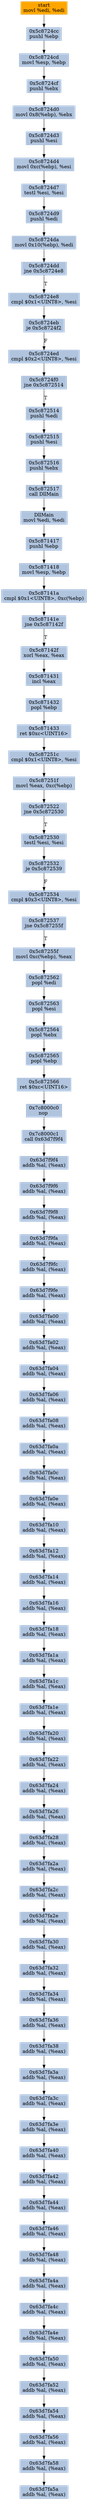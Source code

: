 digraph G {
node[shape=rectangle,style=filled,fillcolor=lightsteelblue,color=lightsteelblue]
bgcolor="transparent"
a0x5c8724camovl_edi_edi[label="start\nmovl %edi, %edi",color="lightgrey",fillcolor="orange"];
a0x5c8724ccpushl_ebp[label="0x5c8724cc\npushl %ebp"];
a0x5c8724cdmovl_esp_ebp[label="0x5c8724cd\nmovl %esp, %ebp"];
a0x5c8724cfpushl_ebx[label="0x5c8724cf\npushl %ebx"];
a0x5c8724d0movl_0x8ebp__ebx[label="0x5c8724d0\nmovl 0x8(%ebp), %ebx"];
a0x5c8724d3pushl_esi[label="0x5c8724d3\npushl %esi"];
a0x5c8724d4movl_0xcebp__esi[label="0x5c8724d4\nmovl 0xc(%ebp), %esi"];
a0x5c8724d7testl_esi_esi[label="0x5c8724d7\ntestl %esi, %esi"];
a0x5c8724d9pushl_edi[label="0x5c8724d9\npushl %edi"];
a0x5c8724damovl_0x10ebp__edi[label="0x5c8724da\nmovl 0x10(%ebp), %edi"];
a0x5c8724ddjne_0x5c8724e8[label="0x5c8724dd\njne 0x5c8724e8"];
a0x5c8724e8cmpl_0x1UINT8_esi[label="0x5c8724e8\ncmpl $0x1<UINT8>, %esi"];
a0x5c8724ebje_0x5c8724f2[label="0x5c8724eb\nje 0x5c8724f2"];
a0x5c8724edcmpl_0x2UINT8_esi[label="0x5c8724ed\ncmpl $0x2<UINT8>, %esi"];
a0x5c8724f0jne_0x5c872514[label="0x5c8724f0\njne 0x5c872514"];
a0x5c872514pushl_edi[label="0x5c872514\npushl %edi"];
a0x5c872515pushl_esi[label="0x5c872515\npushl %esi"];
a0x5c872516pushl_ebx[label="0x5c872516\npushl %ebx"];
a0x5c872517call_DllMain[label="0x5c872517\ncall DllMain"];
a0x5c871415movl_edi_edi[label="DllMain\nmovl %edi, %edi"];
a0x5c871417pushl_ebp[label="0x5c871417\npushl %ebp"];
a0x5c871418movl_esp_ebp[label="0x5c871418\nmovl %esp, %ebp"];
a0x5c87141acmpl_0x1UINT8_0xcebp_[label="0x5c87141a\ncmpl $0x1<UINT8>, 0xc(%ebp)"];
a0x5c87141ejne_0x5c87142f[label="0x5c87141e\njne 0x5c87142f"];
a0x5c87142fxorl_eax_eax[label="0x5c87142f\nxorl %eax, %eax"];
a0x5c871431incl_eax[label="0x5c871431\nincl %eax"];
a0x5c871432popl_ebp[label="0x5c871432\npopl %ebp"];
a0x5c871433ret_0xcUINT16[label="0x5c871433\nret $0xc<UINT16>"];
a0x5c87251ccmpl_0x1UINT8_esi[label="0x5c87251c\ncmpl $0x1<UINT8>, %esi"];
a0x5c87251fmovl_eax_0xcebp_[label="0x5c87251f\nmovl %eax, 0xc(%ebp)"];
a0x5c872522jne_0x5c872530[label="0x5c872522\njne 0x5c872530"];
a0x5c872530testl_esi_esi[label="0x5c872530\ntestl %esi, %esi"];
a0x5c872532je_0x5c872539[label="0x5c872532\nje 0x5c872539"];
a0x5c872534cmpl_0x3UINT8_esi[label="0x5c872534\ncmpl $0x3<UINT8>, %esi"];
a0x5c872537jne_0x5c87255f[label="0x5c872537\njne 0x5c87255f"];
a0x5c87255fmovl_0xcebp__eax[label="0x5c87255f\nmovl 0xc(%ebp), %eax"];
a0x5c872562popl_edi[label="0x5c872562\npopl %edi"];
a0x5c872563popl_esi[label="0x5c872563\npopl %esi"];
a0x5c872564popl_ebx[label="0x5c872564\npopl %ebx"];
a0x5c872565popl_ebp[label="0x5c872565\npopl %ebp"];
a0x5c872566ret_0xcUINT16[label="0x5c872566\nret $0xc<UINT16>"];
a0x7c8000c0nop_[label="0x7c8000c0\nnop "];
a0x7c8000c1call_0x63d7f9f4[label="0x7c8000c1\ncall 0x63d7f9f4"];
a0x63d7f9f4addb_al_eax_[label="0x63d7f9f4\naddb %al, (%eax)"];
a0x63d7f9f6addb_al_eax_[label="0x63d7f9f6\naddb %al, (%eax)"];
a0x63d7f9f8addb_al_eax_[label="0x63d7f9f8\naddb %al, (%eax)"];
a0x63d7f9faaddb_al_eax_[label="0x63d7f9fa\naddb %al, (%eax)"];
a0x63d7f9fcaddb_al_eax_[label="0x63d7f9fc\naddb %al, (%eax)"];
a0x63d7f9feaddb_al_eax_[label="0x63d7f9fe\naddb %al, (%eax)"];
a0x63d7fa00addb_al_eax_[label="0x63d7fa00\naddb %al, (%eax)"];
a0x63d7fa02addb_al_eax_[label="0x63d7fa02\naddb %al, (%eax)"];
a0x63d7fa04addb_al_eax_[label="0x63d7fa04\naddb %al, (%eax)"];
a0x63d7fa06addb_al_eax_[label="0x63d7fa06\naddb %al, (%eax)"];
a0x63d7fa08addb_al_eax_[label="0x63d7fa08\naddb %al, (%eax)"];
a0x63d7fa0aaddb_al_eax_[label="0x63d7fa0a\naddb %al, (%eax)"];
a0x63d7fa0caddb_al_eax_[label="0x63d7fa0c\naddb %al, (%eax)"];
a0x63d7fa0eaddb_al_eax_[label="0x63d7fa0e\naddb %al, (%eax)"];
a0x63d7fa10addb_al_eax_[label="0x63d7fa10\naddb %al, (%eax)"];
a0x63d7fa12addb_al_eax_[label="0x63d7fa12\naddb %al, (%eax)"];
a0x63d7fa14addb_al_eax_[label="0x63d7fa14\naddb %al, (%eax)"];
a0x63d7fa16addb_al_eax_[label="0x63d7fa16\naddb %al, (%eax)"];
a0x63d7fa18addb_al_eax_[label="0x63d7fa18\naddb %al, (%eax)"];
a0x63d7fa1aaddb_al_eax_[label="0x63d7fa1a\naddb %al, (%eax)"];
a0x63d7fa1caddb_al_eax_[label="0x63d7fa1c\naddb %al, (%eax)"];
a0x63d7fa1eaddb_al_eax_[label="0x63d7fa1e\naddb %al, (%eax)"];
a0x63d7fa20addb_al_eax_[label="0x63d7fa20\naddb %al, (%eax)"];
a0x63d7fa22addb_al_eax_[label="0x63d7fa22\naddb %al, (%eax)"];
a0x63d7fa24addb_al_eax_[label="0x63d7fa24\naddb %al, (%eax)"];
a0x63d7fa26addb_al_eax_[label="0x63d7fa26\naddb %al, (%eax)"];
a0x63d7fa28addb_al_eax_[label="0x63d7fa28\naddb %al, (%eax)"];
a0x63d7fa2aaddb_al_eax_[label="0x63d7fa2a\naddb %al, (%eax)"];
a0x63d7fa2caddb_al_eax_[label="0x63d7fa2c\naddb %al, (%eax)"];
a0x63d7fa2eaddb_al_eax_[label="0x63d7fa2e\naddb %al, (%eax)"];
a0x63d7fa30addb_al_eax_[label="0x63d7fa30\naddb %al, (%eax)"];
a0x63d7fa32addb_al_eax_[label="0x63d7fa32\naddb %al, (%eax)"];
a0x63d7fa34addb_al_eax_[label="0x63d7fa34\naddb %al, (%eax)"];
a0x63d7fa36addb_al_eax_[label="0x63d7fa36\naddb %al, (%eax)"];
a0x63d7fa38addb_al_eax_[label="0x63d7fa38\naddb %al, (%eax)"];
a0x63d7fa3aaddb_al_eax_[label="0x63d7fa3a\naddb %al, (%eax)"];
a0x63d7fa3caddb_al_eax_[label="0x63d7fa3c\naddb %al, (%eax)"];
a0x63d7fa3eaddb_al_eax_[label="0x63d7fa3e\naddb %al, (%eax)"];
a0x63d7fa40addb_al_eax_[label="0x63d7fa40\naddb %al, (%eax)"];
a0x63d7fa42addb_al_eax_[label="0x63d7fa42\naddb %al, (%eax)"];
a0x63d7fa44addb_al_eax_[label="0x63d7fa44\naddb %al, (%eax)"];
a0x63d7fa46addb_al_eax_[label="0x63d7fa46\naddb %al, (%eax)"];
a0x63d7fa48addb_al_eax_[label="0x63d7fa48\naddb %al, (%eax)"];
a0x63d7fa4aaddb_al_eax_[label="0x63d7fa4a\naddb %al, (%eax)"];
a0x63d7fa4caddb_al_eax_[label="0x63d7fa4c\naddb %al, (%eax)"];
a0x63d7fa4eaddb_al_eax_[label="0x63d7fa4e\naddb %al, (%eax)"];
a0x63d7fa50addb_al_eax_[label="0x63d7fa50\naddb %al, (%eax)"];
a0x63d7fa52addb_al_eax_[label="0x63d7fa52\naddb %al, (%eax)"];
a0x63d7fa54addb_al_eax_[label="0x63d7fa54\naddb %al, (%eax)"];
a0x63d7fa56addb_al_eax_[label="0x63d7fa56\naddb %al, (%eax)"];
a0x63d7fa58addb_al_eax_[label="0x63d7fa58\naddb %al, (%eax)"];
a0x63d7fa5aaddb_al_eax_[label="0x63d7fa5a\naddb %al, (%eax)"];
a0x5c8724camovl_edi_edi -> a0x5c8724ccpushl_ebp [color="#000000"];
a0x5c8724ccpushl_ebp -> a0x5c8724cdmovl_esp_ebp [color="#000000"];
a0x5c8724cdmovl_esp_ebp -> a0x5c8724cfpushl_ebx [color="#000000"];
a0x5c8724cfpushl_ebx -> a0x5c8724d0movl_0x8ebp__ebx [color="#000000"];
a0x5c8724d0movl_0x8ebp__ebx -> a0x5c8724d3pushl_esi [color="#000000"];
a0x5c8724d3pushl_esi -> a0x5c8724d4movl_0xcebp__esi [color="#000000"];
a0x5c8724d4movl_0xcebp__esi -> a0x5c8724d7testl_esi_esi [color="#000000"];
a0x5c8724d7testl_esi_esi -> a0x5c8724d9pushl_edi [color="#000000"];
a0x5c8724d9pushl_edi -> a0x5c8724damovl_0x10ebp__edi [color="#000000"];
a0x5c8724damovl_0x10ebp__edi -> a0x5c8724ddjne_0x5c8724e8 [color="#000000"];
a0x5c8724ddjne_0x5c8724e8 -> a0x5c8724e8cmpl_0x1UINT8_esi [color="#000000",label="T"];
a0x5c8724e8cmpl_0x1UINT8_esi -> a0x5c8724ebje_0x5c8724f2 [color="#000000"];
a0x5c8724ebje_0x5c8724f2 -> a0x5c8724edcmpl_0x2UINT8_esi [color="#000000",label="F"];
a0x5c8724edcmpl_0x2UINT8_esi -> a0x5c8724f0jne_0x5c872514 [color="#000000"];
a0x5c8724f0jne_0x5c872514 -> a0x5c872514pushl_edi [color="#000000",label="T"];
a0x5c872514pushl_edi -> a0x5c872515pushl_esi [color="#000000"];
a0x5c872515pushl_esi -> a0x5c872516pushl_ebx [color="#000000"];
a0x5c872516pushl_ebx -> a0x5c872517call_DllMain [color="#000000"];
a0x5c872517call_DllMain -> a0x5c871415movl_edi_edi [color="#000000"];
a0x5c871415movl_edi_edi -> a0x5c871417pushl_ebp [color="#000000"];
a0x5c871417pushl_ebp -> a0x5c871418movl_esp_ebp [color="#000000"];
a0x5c871418movl_esp_ebp -> a0x5c87141acmpl_0x1UINT8_0xcebp_ [color="#000000"];
a0x5c87141acmpl_0x1UINT8_0xcebp_ -> a0x5c87141ejne_0x5c87142f [color="#000000"];
a0x5c87141ejne_0x5c87142f -> a0x5c87142fxorl_eax_eax [color="#000000",label="T"];
a0x5c87142fxorl_eax_eax -> a0x5c871431incl_eax [color="#000000"];
a0x5c871431incl_eax -> a0x5c871432popl_ebp [color="#000000"];
a0x5c871432popl_ebp -> a0x5c871433ret_0xcUINT16 [color="#000000"];
a0x5c871433ret_0xcUINT16 -> a0x5c87251ccmpl_0x1UINT8_esi [color="#000000"];
a0x5c87251ccmpl_0x1UINT8_esi -> a0x5c87251fmovl_eax_0xcebp_ [color="#000000"];
a0x5c87251fmovl_eax_0xcebp_ -> a0x5c872522jne_0x5c872530 [color="#000000"];
a0x5c872522jne_0x5c872530 -> a0x5c872530testl_esi_esi [color="#000000",label="T"];
a0x5c872530testl_esi_esi -> a0x5c872532je_0x5c872539 [color="#000000"];
a0x5c872532je_0x5c872539 -> a0x5c872534cmpl_0x3UINT8_esi [color="#000000",label="F"];
a0x5c872534cmpl_0x3UINT8_esi -> a0x5c872537jne_0x5c87255f [color="#000000"];
a0x5c872537jne_0x5c87255f -> a0x5c87255fmovl_0xcebp__eax [color="#000000",label="T"];
a0x5c87255fmovl_0xcebp__eax -> a0x5c872562popl_edi [color="#000000"];
a0x5c872562popl_edi -> a0x5c872563popl_esi [color="#000000"];
a0x5c872563popl_esi -> a0x5c872564popl_ebx [color="#000000"];
a0x5c872564popl_ebx -> a0x5c872565popl_ebp [color="#000000"];
a0x5c872565popl_ebp -> a0x5c872566ret_0xcUINT16 [color="#000000"];
a0x5c872566ret_0xcUINT16 -> a0x7c8000c0nop_ [color="#000000"];
a0x7c8000c0nop_ -> a0x7c8000c1call_0x63d7f9f4 [color="#000000"];
a0x7c8000c1call_0x63d7f9f4 -> a0x63d7f9f4addb_al_eax_ [color="#000000"];
a0x63d7f9f4addb_al_eax_ -> a0x63d7f9f6addb_al_eax_ [color="#000000"];
a0x63d7f9f6addb_al_eax_ -> a0x63d7f9f8addb_al_eax_ [color="#000000"];
a0x63d7f9f8addb_al_eax_ -> a0x63d7f9faaddb_al_eax_ [color="#000000"];
a0x63d7f9faaddb_al_eax_ -> a0x63d7f9fcaddb_al_eax_ [color="#000000"];
a0x63d7f9fcaddb_al_eax_ -> a0x63d7f9feaddb_al_eax_ [color="#000000"];
a0x63d7f9feaddb_al_eax_ -> a0x63d7fa00addb_al_eax_ [color="#000000"];
a0x63d7fa00addb_al_eax_ -> a0x63d7fa02addb_al_eax_ [color="#000000"];
a0x63d7fa02addb_al_eax_ -> a0x63d7fa04addb_al_eax_ [color="#000000"];
a0x63d7fa04addb_al_eax_ -> a0x63d7fa06addb_al_eax_ [color="#000000"];
a0x63d7fa06addb_al_eax_ -> a0x63d7fa08addb_al_eax_ [color="#000000"];
a0x63d7fa08addb_al_eax_ -> a0x63d7fa0aaddb_al_eax_ [color="#000000"];
a0x63d7fa0aaddb_al_eax_ -> a0x63d7fa0caddb_al_eax_ [color="#000000"];
a0x63d7fa0caddb_al_eax_ -> a0x63d7fa0eaddb_al_eax_ [color="#000000"];
a0x63d7fa0eaddb_al_eax_ -> a0x63d7fa10addb_al_eax_ [color="#000000"];
a0x63d7fa10addb_al_eax_ -> a0x63d7fa12addb_al_eax_ [color="#000000"];
a0x63d7fa12addb_al_eax_ -> a0x63d7fa14addb_al_eax_ [color="#000000"];
a0x63d7fa14addb_al_eax_ -> a0x63d7fa16addb_al_eax_ [color="#000000"];
a0x63d7fa16addb_al_eax_ -> a0x63d7fa18addb_al_eax_ [color="#000000"];
a0x63d7fa18addb_al_eax_ -> a0x63d7fa1aaddb_al_eax_ [color="#000000"];
a0x63d7fa1aaddb_al_eax_ -> a0x63d7fa1caddb_al_eax_ [color="#000000"];
a0x63d7fa1caddb_al_eax_ -> a0x63d7fa1eaddb_al_eax_ [color="#000000"];
a0x63d7fa1eaddb_al_eax_ -> a0x63d7fa20addb_al_eax_ [color="#000000"];
a0x63d7fa20addb_al_eax_ -> a0x63d7fa22addb_al_eax_ [color="#000000"];
a0x63d7fa22addb_al_eax_ -> a0x63d7fa24addb_al_eax_ [color="#000000"];
a0x63d7fa24addb_al_eax_ -> a0x63d7fa26addb_al_eax_ [color="#000000"];
a0x63d7fa26addb_al_eax_ -> a0x63d7fa28addb_al_eax_ [color="#000000"];
a0x63d7fa28addb_al_eax_ -> a0x63d7fa2aaddb_al_eax_ [color="#000000"];
a0x63d7fa2aaddb_al_eax_ -> a0x63d7fa2caddb_al_eax_ [color="#000000"];
a0x63d7fa2caddb_al_eax_ -> a0x63d7fa2eaddb_al_eax_ [color="#000000"];
a0x63d7fa2eaddb_al_eax_ -> a0x63d7fa30addb_al_eax_ [color="#000000"];
a0x63d7fa30addb_al_eax_ -> a0x63d7fa32addb_al_eax_ [color="#000000"];
a0x63d7fa32addb_al_eax_ -> a0x63d7fa34addb_al_eax_ [color="#000000"];
a0x63d7fa34addb_al_eax_ -> a0x63d7fa36addb_al_eax_ [color="#000000"];
a0x63d7fa36addb_al_eax_ -> a0x63d7fa38addb_al_eax_ [color="#000000"];
a0x63d7fa38addb_al_eax_ -> a0x63d7fa3aaddb_al_eax_ [color="#000000"];
a0x63d7fa3aaddb_al_eax_ -> a0x63d7fa3caddb_al_eax_ [color="#000000"];
a0x63d7fa3caddb_al_eax_ -> a0x63d7fa3eaddb_al_eax_ [color="#000000"];
a0x63d7fa3eaddb_al_eax_ -> a0x63d7fa40addb_al_eax_ [color="#000000"];
a0x63d7fa40addb_al_eax_ -> a0x63d7fa42addb_al_eax_ [color="#000000"];
a0x63d7fa42addb_al_eax_ -> a0x63d7fa44addb_al_eax_ [color="#000000"];
a0x63d7fa44addb_al_eax_ -> a0x63d7fa46addb_al_eax_ [color="#000000"];
a0x63d7fa46addb_al_eax_ -> a0x63d7fa48addb_al_eax_ [color="#000000"];
a0x63d7fa48addb_al_eax_ -> a0x63d7fa4aaddb_al_eax_ [color="#000000"];
a0x63d7fa4aaddb_al_eax_ -> a0x63d7fa4caddb_al_eax_ [color="#000000"];
a0x63d7fa4caddb_al_eax_ -> a0x63d7fa4eaddb_al_eax_ [color="#000000"];
a0x63d7fa4eaddb_al_eax_ -> a0x63d7fa50addb_al_eax_ [color="#000000"];
a0x63d7fa50addb_al_eax_ -> a0x63d7fa52addb_al_eax_ [color="#000000"];
a0x63d7fa52addb_al_eax_ -> a0x63d7fa54addb_al_eax_ [color="#000000"];
a0x63d7fa54addb_al_eax_ -> a0x63d7fa56addb_al_eax_ [color="#000000"];
a0x63d7fa56addb_al_eax_ -> a0x63d7fa58addb_al_eax_ [color="#000000"];
a0x63d7fa58addb_al_eax_ -> a0x63d7fa5aaddb_al_eax_ [color="#000000"];
}
